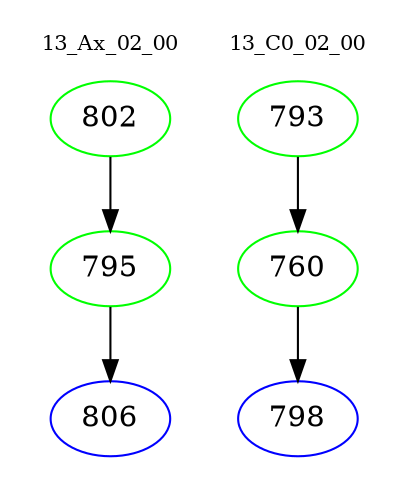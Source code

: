digraph{
subgraph cluster_0 {
color = white
label = "13_Ax_02_00";
fontsize=10;
T0_802 [label="802", color="green"]
T0_802 -> T0_795 [color="black"]
T0_795 [label="795", color="green"]
T0_795 -> T0_806 [color="black"]
T0_806 [label="806", color="blue"]
}
subgraph cluster_1 {
color = white
label = "13_C0_02_00";
fontsize=10;
T1_793 [label="793", color="green"]
T1_793 -> T1_760 [color="black"]
T1_760 [label="760", color="green"]
T1_760 -> T1_798 [color="black"]
T1_798 [label="798", color="blue"]
}
}
